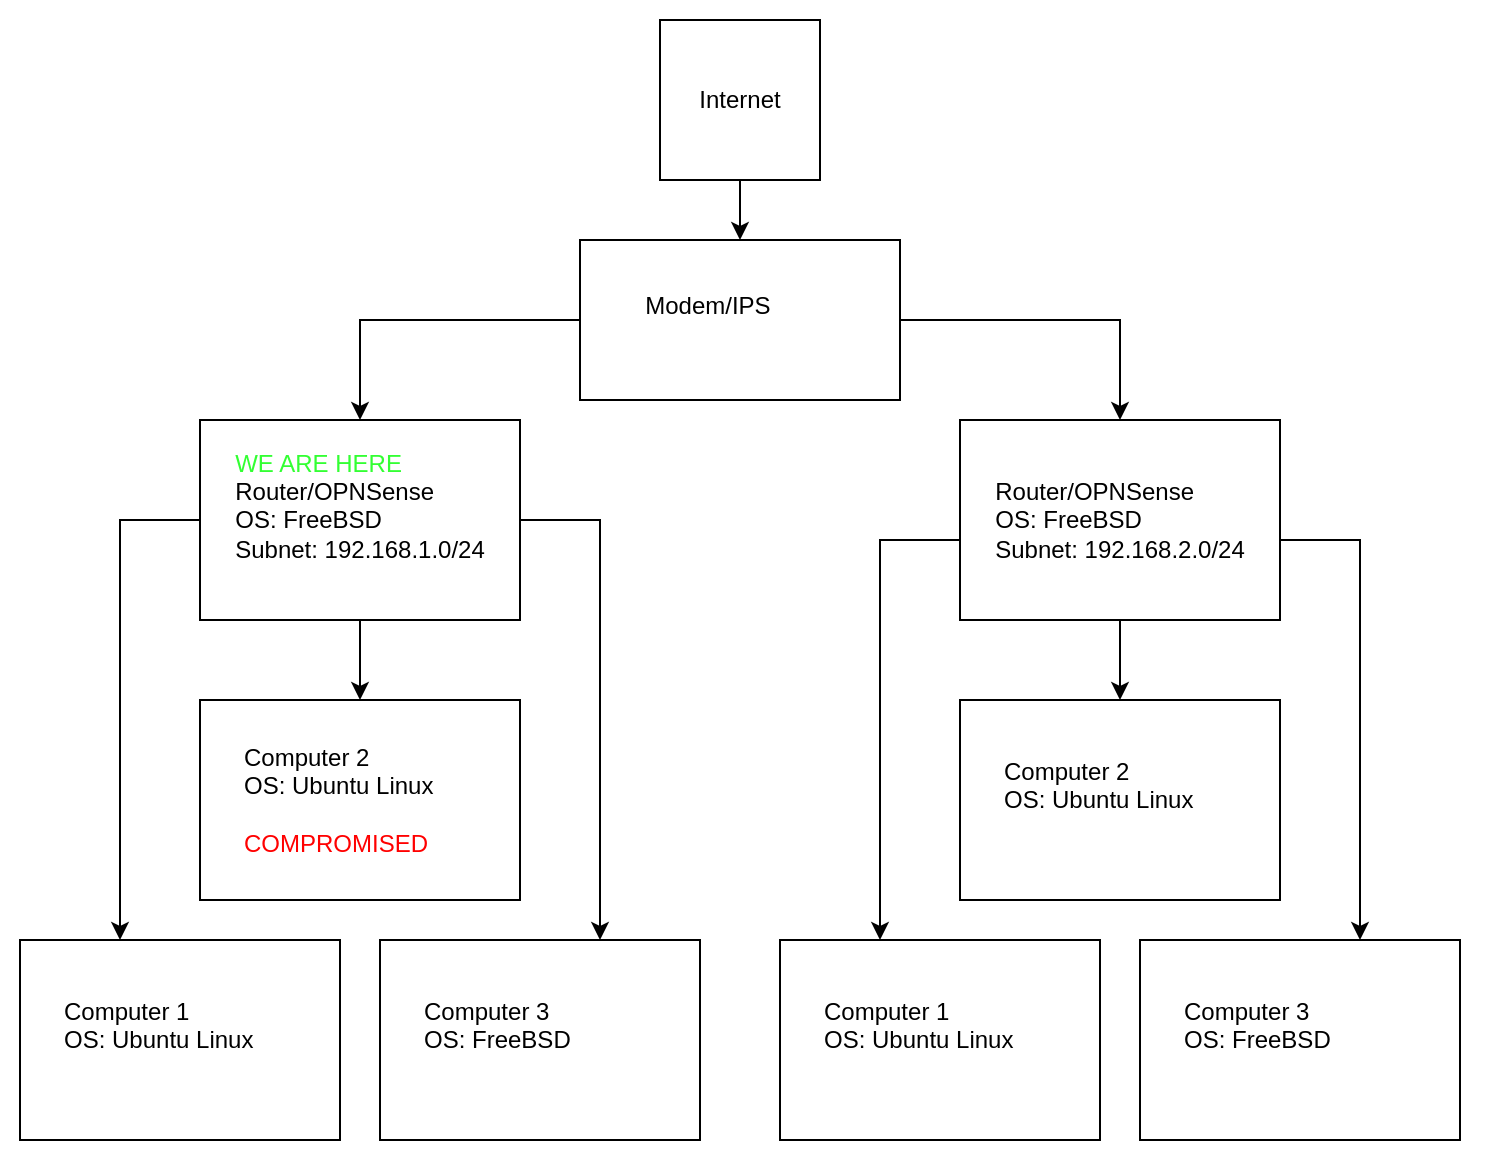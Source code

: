 <mxfile version="24.2.5" type="device" pages="2">
  <diagram id="8SfQDaL8yJ0VWGiJ6tuN" name="Version 2">
    <mxGraphModel dx="2156" dy="-153" grid="1" gridSize="10" guides="1" tooltips="1" connect="1" arrows="1" fold="1" page="1" pageScale="1" pageWidth="850" pageHeight="1100" math="0" shadow="0">
      <root>
        <mxCell id="0" />
        <mxCell id="1" parent="0" />
        <mxCell id="A4lelQJwvNIMnzoGcwI5-65" value="" style="group;strokeColor=none;strokeWidth=1;" parent="1" vertex="1" connectable="0">
          <mxGeometry x="-770" y="1270" width="750" height="580" as="geometry" />
        </mxCell>
        <mxCell id="A4lelQJwvNIMnzoGcwI5-63" value="" style="rounded=0;whiteSpace=wrap;html=1;fillColor=default;strokeColor=none;" parent="A4lelQJwvNIMnzoGcwI5-65" vertex="1">
          <mxGeometry width="750" height="580" as="geometry" />
        </mxCell>
        <mxCell id="A4lelQJwvNIMnzoGcwI5-62" value="" style="group" parent="A4lelQJwvNIMnzoGcwI5-65" vertex="1" connectable="0">
          <mxGeometry x="10" y="10" width="720" height="560" as="geometry" />
        </mxCell>
        <mxCell id="A4lelQJwvNIMnzoGcwI5-16" value="" style="group" parent="A4lelQJwvNIMnzoGcwI5-62" vertex="1" connectable="0">
          <mxGeometry x="320" width="80" height="80" as="geometry" />
        </mxCell>
        <mxCell id="A4lelQJwvNIMnzoGcwI5-17" value="" style="rounded=0;whiteSpace=wrap;html=1;" parent="A4lelQJwvNIMnzoGcwI5-16" vertex="1">
          <mxGeometry width="80" height="80" as="geometry" />
        </mxCell>
        <mxCell id="A4lelQJwvNIMnzoGcwI5-18" value="&lt;div style=&quot;text-align: left;&quot;&gt;Internet&lt;/div&gt;" style="text;html=1;align=center;verticalAlign=middle;whiteSpace=wrap;rounded=0;container=0;" parent="A4lelQJwvNIMnzoGcwI5-16" vertex="1">
          <mxGeometry width="80" height="80" as="geometry" />
        </mxCell>
        <mxCell id="A4lelQJwvNIMnzoGcwI5-19" value="" style="group" parent="A4lelQJwvNIMnzoGcwI5-62" vertex="1" connectable="0">
          <mxGeometry x="280" y="110" width="160" height="80" as="geometry" />
        </mxCell>
        <mxCell id="A4lelQJwvNIMnzoGcwI5-20" value="" style="rounded=0;whiteSpace=wrap;html=1;container=0;" parent="A4lelQJwvNIMnzoGcwI5-19" vertex="1">
          <mxGeometry width="160" height="80" as="geometry" />
        </mxCell>
        <mxCell id="A4lelQJwvNIMnzoGcwI5-21" value="&lt;div style=&quot;text-align: left;&quot;&gt;&lt;span style=&quot;background-color: initial;&quot;&gt;Modem/IPS&lt;/span&gt;&lt;br&gt;&lt;/div&gt;&lt;div style=&quot;text-align: left;&quot;&gt;&lt;span style=&quot;color: rgb(255, 255, 255); background-color: initial;&quot;&gt;IP: 192.168.100.1&lt;/span&gt;&lt;br&gt;&lt;/div&gt;" style="text;html=1;align=center;verticalAlign=middle;whiteSpace=wrap;rounded=0;container=0;" parent="A4lelQJwvNIMnzoGcwI5-19" vertex="1">
          <mxGeometry x="5" width="150" height="80" as="geometry" />
        </mxCell>
        <mxCell id="A4lelQJwvNIMnzoGcwI5-54" style="edgeStyle=orthogonalEdgeStyle;rounded=0;orthogonalLoop=1;jettySize=auto;html=1;entryX=0.5;entryY=0;entryDx=0;entryDy=0;" parent="A4lelQJwvNIMnzoGcwI5-62" source="A4lelQJwvNIMnzoGcwI5-20" target="A4lelQJwvNIMnzoGcwI5-10" edge="1">
          <mxGeometry relative="1" as="geometry" />
        </mxCell>
        <mxCell id="A4lelQJwvNIMnzoGcwI5-55" style="edgeStyle=orthogonalEdgeStyle;rounded=0;orthogonalLoop=1;jettySize=auto;html=1;" parent="A4lelQJwvNIMnzoGcwI5-62" source="A4lelQJwvNIMnzoGcwI5-20" target="A4lelQJwvNIMnzoGcwI5-49" edge="1">
          <mxGeometry relative="1" as="geometry" />
        </mxCell>
        <mxCell id="A4lelQJwvNIMnzoGcwI5-57" style="edgeStyle=orthogonalEdgeStyle;rounded=0;orthogonalLoop=1;jettySize=auto;html=1;entryX=0.5;entryY=0;entryDx=0;entryDy=0;" parent="A4lelQJwvNIMnzoGcwI5-62" source="A4lelQJwvNIMnzoGcwI5-18" target="A4lelQJwvNIMnzoGcwI5-21" edge="1">
          <mxGeometry relative="1" as="geometry" />
        </mxCell>
        <mxCell id="A4lelQJwvNIMnzoGcwI5-60" value="" style="group" parent="A4lelQJwvNIMnzoGcwI5-62" vertex="1" connectable="0">
          <mxGeometry y="200" width="340" height="360" as="geometry" />
        </mxCell>
        <mxCell id="A4lelQJwvNIMnzoGcwI5-26" value="" style="group" parent="A4lelQJwvNIMnzoGcwI5-60" vertex="1" connectable="0">
          <mxGeometry y="260" width="160" height="100" as="geometry" />
        </mxCell>
        <mxCell id="A4lelQJwvNIMnzoGcwI5-7" value="" style="rounded=0;whiteSpace=wrap;html=1;container=0;" parent="A4lelQJwvNIMnzoGcwI5-26" vertex="1">
          <mxGeometry width="160" height="100" as="geometry" />
        </mxCell>
        <mxCell id="A4lelQJwvNIMnzoGcwI5-8" value="Computer 1&lt;div&gt;OS: Ubuntu Linux&lt;/div&gt;&lt;div&gt;&lt;div&gt;&lt;font color=&quot;#ffffff&quot;&gt;IP: 192.168.1.X&lt;/font&gt;&lt;/div&gt;&lt;/div&gt;" style="text;html=1;align=left;verticalAlign=middle;whiteSpace=wrap;rounded=0;container=0;" parent="A4lelQJwvNIMnzoGcwI5-26" vertex="1">
          <mxGeometry x="20" width="120" height="100" as="geometry" />
        </mxCell>
        <mxCell id="A4lelQJwvNIMnzoGcwI5-27" value="" style="group" parent="A4lelQJwvNIMnzoGcwI5-60" vertex="1" connectable="0">
          <mxGeometry x="180" y="260" width="160" height="100" as="geometry" />
        </mxCell>
        <mxCell id="A4lelQJwvNIMnzoGcwI5-13" value="" style="rounded=0;whiteSpace=wrap;html=1;container=0;" parent="A4lelQJwvNIMnzoGcwI5-27" vertex="1">
          <mxGeometry width="160" height="100" as="geometry" />
        </mxCell>
        <mxCell id="A4lelQJwvNIMnzoGcwI5-14" value="Computer 3&lt;div&gt;OS: FreeBSD&lt;/div&gt;&lt;div&gt;&lt;div&gt;&lt;font color=&quot;#ffffff&quot;&gt;IP: 192.168.1.X&lt;/font&gt;&lt;/div&gt;&lt;/div&gt;" style="text;html=1;align=left;verticalAlign=middle;whiteSpace=wrap;rounded=0;container=0;" parent="A4lelQJwvNIMnzoGcwI5-27" vertex="1">
          <mxGeometry x="20" width="120" height="100" as="geometry" />
        </mxCell>
        <mxCell id="A4lelQJwvNIMnzoGcwI5-28" value="" style="group" parent="A4lelQJwvNIMnzoGcwI5-60" vertex="1" connectable="0">
          <mxGeometry x="90" y="140" width="160" height="100" as="geometry" />
        </mxCell>
        <mxCell id="A4lelQJwvNIMnzoGcwI5-11" value="" style="rounded=0;whiteSpace=wrap;html=1;container=0;" parent="A4lelQJwvNIMnzoGcwI5-28" vertex="1">
          <mxGeometry width="160" height="100" as="geometry" />
        </mxCell>
        <mxCell id="A4lelQJwvNIMnzoGcwI5-12" value="Computer 2&lt;div&gt;OS: Ubuntu Linux&lt;/div&gt;&lt;div&gt;&lt;div&gt;&lt;font color=&quot;#ffffff&quot;&gt;IP: 192.168.1.X&lt;/font&gt;&lt;/div&gt;&lt;/div&gt;&lt;div&gt;&lt;span style=&quot;color: rgb(255, 0, 0);&quot;&gt;COMPROMISED&lt;/span&gt;&lt;font color=&quot;#ffffff&quot;&gt;&lt;br&gt;&lt;/font&gt;&lt;/div&gt;" style="text;html=1;align=left;verticalAlign=middle;whiteSpace=wrap;rounded=0;container=0;" parent="A4lelQJwvNIMnzoGcwI5-28" vertex="1">
          <mxGeometry x="20" width="120" height="100" as="geometry" />
        </mxCell>
        <mxCell id="A4lelQJwvNIMnzoGcwI5-29" value="" style="group" parent="A4lelQJwvNIMnzoGcwI5-60" vertex="1" connectable="0">
          <mxGeometry x="90" width="160" height="100" as="geometry" />
        </mxCell>
        <mxCell id="A4lelQJwvNIMnzoGcwI5-9" value="" style="rounded=0;whiteSpace=wrap;html=1;container=0;" parent="A4lelQJwvNIMnzoGcwI5-29" vertex="1">
          <mxGeometry width="160" height="100" as="geometry" />
        </mxCell>
        <mxCell id="A4lelQJwvNIMnzoGcwI5-10" value="&lt;div style=&quot;text-align: left;&quot;&gt;&lt;font color=&quot;#33ff33&quot;&gt;WE ARE HERE&lt;/font&gt;&lt;/div&gt;&lt;div style=&quot;text-align: left;&quot;&gt;Router/OPNSense&lt;/div&gt;&lt;div style=&quot;text-align: left;&quot;&gt;OS: FreeBSD&lt;/div&gt;&lt;div style=&quot;text-align: left;&quot;&gt;Subnet: 192.168.1.0/24&lt;/div&gt;&lt;div style=&quot;text-align: left;&quot;&gt;&lt;font color=&quot;#ffffff&quot;&gt;IP: 192.168.1.1&lt;/font&gt;&lt;/div&gt;" style="text;html=1;align=center;verticalAlign=middle;whiteSpace=wrap;rounded=0;container=0;" parent="A4lelQJwvNIMnzoGcwI5-29" vertex="1">
          <mxGeometry x="10" width="140" height="100" as="geometry" />
        </mxCell>
        <mxCell id="A4lelQJwvNIMnzoGcwI5-34" style="edgeStyle=orthogonalEdgeStyle;rounded=0;orthogonalLoop=1;jettySize=auto;html=1;" parent="A4lelQJwvNIMnzoGcwI5-60" source="A4lelQJwvNIMnzoGcwI5-9" target="A4lelQJwvNIMnzoGcwI5-8" edge="1">
          <mxGeometry relative="1" as="geometry">
            <Array as="points">
              <mxPoint x="50" y="50" />
            </Array>
          </mxGeometry>
        </mxCell>
        <mxCell id="A4lelQJwvNIMnzoGcwI5-35" style="edgeStyle=orthogonalEdgeStyle;rounded=0;orthogonalLoop=1;jettySize=auto;html=1;" parent="A4lelQJwvNIMnzoGcwI5-60" source="A4lelQJwvNIMnzoGcwI5-9" target="A4lelQJwvNIMnzoGcwI5-14" edge="1">
          <mxGeometry relative="1" as="geometry">
            <Array as="points">
              <mxPoint x="290" y="50" />
            </Array>
          </mxGeometry>
        </mxCell>
        <mxCell id="A4lelQJwvNIMnzoGcwI5-36" style="edgeStyle=orthogonalEdgeStyle;rounded=0;orthogonalLoop=1;jettySize=auto;html=1;entryX=0.5;entryY=0;entryDx=0;entryDy=0;" parent="A4lelQJwvNIMnzoGcwI5-60" source="A4lelQJwvNIMnzoGcwI5-10" target="A4lelQJwvNIMnzoGcwI5-12" edge="1">
          <mxGeometry relative="1" as="geometry" />
        </mxCell>
        <mxCell id="A4lelQJwvNIMnzoGcwI5-61" value="" style="group" parent="A4lelQJwvNIMnzoGcwI5-62" vertex="1" connectable="0">
          <mxGeometry x="380" y="200" width="340" height="360" as="geometry" />
        </mxCell>
        <mxCell id="A4lelQJwvNIMnzoGcwI5-38" value="" style="group" parent="A4lelQJwvNIMnzoGcwI5-61" vertex="1" connectable="0">
          <mxGeometry y="260" width="160" height="100" as="geometry" />
        </mxCell>
        <mxCell id="A4lelQJwvNIMnzoGcwI5-39" value="" style="rounded=0;whiteSpace=wrap;html=1;container=0;" parent="A4lelQJwvNIMnzoGcwI5-38" vertex="1">
          <mxGeometry width="160" height="100" as="geometry" />
        </mxCell>
        <mxCell id="A4lelQJwvNIMnzoGcwI5-40" value="Computer 1&lt;div&gt;OS: Ubuntu Linux&lt;/div&gt;&lt;div&gt;&lt;div&gt;&lt;font color=&quot;#ffffff&quot;&gt;IP: 192.168.2.X&lt;/font&gt;&lt;/div&gt;&lt;/div&gt;" style="text;html=1;align=left;verticalAlign=middle;whiteSpace=wrap;rounded=0;container=0;" parent="A4lelQJwvNIMnzoGcwI5-38" vertex="1">
          <mxGeometry x="20" width="120" height="100" as="geometry" />
        </mxCell>
        <mxCell id="A4lelQJwvNIMnzoGcwI5-41" value="" style="group" parent="A4lelQJwvNIMnzoGcwI5-61" vertex="1" connectable="0">
          <mxGeometry x="180" y="260" width="160" height="100" as="geometry" />
        </mxCell>
        <mxCell id="A4lelQJwvNIMnzoGcwI5-42" value="" style="rounded=0;whiteSpace=wrap;html=1;container=0;" parent="A4lelQJwvNIMnzoGcwI5-41" vertex="1">
          <mxGeometry width="160" height="100" as="geometry" />
        </mxCell>
        <mxCell id="A4lelQJwvNIMnzoGcwI5-43" value="Computer 3&lt;div&gt;OS: FreeBSD&lt;/div&gt;&lt;div&gt;&lt;div&gt;&lt;font color=&quot;#ffffff&quot;&gt;IP: 192.168.2.X&lt;/font&gt;&lt;/div&gt;&lt;/div&gt;" style="text;html=1;align=left;verticalAlign=middle;whiteSpace=wrap;rounded=0;container=0;" parent="A4lelQJwvNIMnzoGcwI5-41" vertex="1">
          <mxGeometry x="20" width="120" height="100" as="geometry" />
        </mxCell>
        <mxCell id="A4lelQJwvNIMnzoGcwI5-44" value="" style="group" parent="A4lelQJwvNIMnzoGcwI5-61" vertex="1" connectable="0">
          <mxGeometry x="90" y="140" width="160" height="100" as="geometry" />
        </mxCell>
        <mxCell id="A4lelQJwvNIMnzoGcwI5-45" value="" style="rounded=0;whiteSpace=wrap;html=1;container=0;" parent="A4lelQJwvNIMnzoGcwI5-44" vertex="1">
          <mxGeometry width="160" height="100" as="geometry" />
        </mxCell>
        <mxCell id="A4lelQJwvNIMnzoGcwI5-46" value="Computer 2&lt;div&gt;OS: Ubuntu Linux&lt;/div&gt;&lt;div&gt;&lt;div&gt;&lt;font color=&quot;#ffffff&quot;&gt;IP: 192.168.2.X&lt;/font&gt;&lt;/div&gt;&lt;/div&gt;" style="text;html=1;align=left;verticalAlign=middle;whiteSpace=wrap;rounded=0;container=0;" parent="A4lelQJwvNIMnzoGcwI5-44" vertex="1">
          <mxGeometry x="20" width="120" height="100" as="geometry" />
        </mxCell>
        <mxCell id="A4lelQJwvNIMnzoGcwI5-47" value="" style="group" parent="A4lelQJwvNIMnzoGcwI5-61" vertex="1" connectable="0">
          <mxGeometry x="90" width="160" height="100" as="geometry" />
        </mxCell>
        <mxCell id="A4lelQJwvNIMnzoGcwI5-48" value="" style="rounded=0;whiteSpace=wrap;html=1;container=0;" parent="A4lelQJwvNIMnzoGcwI5-47" vertex="1">
          <mxGeometry width="160" height="100" as="geometry" />
        </mxCell>
        <mxCell id="A4lelQJwvNIMnzoGcwI5-49" value="&lt;div style=&quot;text-align: left;&quot;&gt;&lt;br&gt;&lt;/div&gt;&lt;div style=&quot;text-align: left;&quot;&gt;Router/OPNSense&lt;/div&gt;&lt;div style=&quot;text-align: left;&quot;&gt;OS: FreeBSD&lt;/div&gt;&lt;div style=&quot;text-align: left;&quot;&gt;Subnet: 192.168.2.0/24&lt;/div&gt;&lt;div style=&quot;text-align: left;&quot;&gt;&lt;font color=&quot;#ffffff&quot;&gt;IP: 192.168.2.1&lt;/font&gt;&lt;/div&gt;" style="text;html=1;align=center;verticalAlign=middle;whiteSpace=wrap;rounded=0;container=0;" parent="A4lelQJwvNIMnzoGcwI5-47" vertex="1">
          <mxGeometry x="10" width="140" height="100" as="geometry" />
        </mxCell>
        <mxCell id="A4lelQJwvNIMnzoGcwI5-52" style="edgeStyle=orthogonalEdgeStyle;rounded=0;orthogonalLoop=1;jettySize=auto;html=1;entryX=0.5;entryY=0;entryDx=0;entryDy=0;" parent="A4lelQJwvNIMnzoGcwI5-61" source="A4lelQJwvNIMnzoGcwI5-49" target="A4lelQJwvNIMnzoGcwI5-46" edge="1">
          <mxGeometry relative="1" as="geometry" />
        </mxCell>
        <mxCell id="A4lelQJwvNIMnzoGcwI5-58" style="edgeStyle=orthogonalEdgeStyle;rounded=0;orthogonalLoop=1;jettySize=auto;html=1;entryX=0.25;entryY=0;entryDx=0;entryDy=0;" parent="A4lelQJwvNIMnzoGcwI5-61" source="A4lelQJwvNIMnzoGcwI5-48" target="A4lelQJwvNIMnzoGcwI5-40" edge="1">
          <mxGeometry relative="1" as="geometry">
            <Array as="points">
              <mxPoint x="50" y="60" />
            </Array>
          </mxGeometry>
        </mxCell>
        <mxCell id="A4lelQJwvNIMnzoGcwI5-59" style="edgeStyle=orthogonalEdgeStyle;rounded=0;orthogonalLoop=1;jettySize=auto;html=1;entryX=0.75;entryY=0;entryDx=0;entryDy=0;" parent="A4lelQJwvNIMnzoGcwI5-61" source="A4lelQJwvNIMnzoGcwI5-48" target="A4lelQJwvNIMnzoGcwI5-43" edge="1">
          <mxGeometry relative="1" as="geometry">
            <Array as="points">
              <mxPoint x="290" y="60" />
            </Array>
          </mxGeometry>
        </mxCell>
      </root>
    </mxGraphModel>
  </diagram>
  <diagram name="Version 1" id="wc0vTxO_sVqjLhbFtvPq">
    <mxGraphModel dx="2156" dy="947" grid="1" gridSize="10" guides="1" tooltips="1" connect="1" arrows="1" fold="1" page="1" pageScale="1" pageWidth="850" pageHeight="1100" math="0" shadow="0">
      <root>
        <mxCell id="0" />
        <mxCell id="1" parent="0" />
        <mxCell id="o5J6GBUeD3QkUXqTrO9f-64" value="" style="rounded=0;whiteSpace=wrap;html=1;" parent="1" vertex="1">
          <mxGeometry x="-700" y="1100" width="520" height="500" as="geometry" />
        </mxCell>
        <mxCell id="o5J6GBUeD3QkUXqTrO9f-48" value="" style="group" parent="1" vertex="1" connectable="0">
          <mxGeometry x="-680" y="1200" width="480" height="380" as="geometry" />
        </mxCell>
        <mxCell id="o5J6GBUeD3QkUXqTrO9f-41" value="" style="rounded=0;whiteSpace=wrap;html=1;container=0;" parent="o5J6GBUeD3QkUXqTrO9f-48" vertex="1">
          <mxGeometry width="480" height="380" as="geometry" />
        </mxCell>
        <mxCell id="o5J6GBUeD3QkUXqTrO9f-43" style="edgeStyle=orthogonalEdgeStyle;rounded=0;orthogonalLoop=1;jettySize=auto;html=1;exitX=0;exitY=0.5;exitDx=0;exitDy=0;entryX=1;entryY=0.5;entryDx=0;entryDy=0;" parent="o5J6GBUeD3QkUXqTrO9f-48" source="o5J6GBUeD3QkUXqTrO9f-29" target="o5J6GBUeD3QkUXqTrO9f-33" edge="1">
          <mxGeometry relative="1" as="geometry" />
        </mxCell>
        <mxCell id="o5J6GBUeD3QkUXqTrO9f-44" style="rounded=0;orthogonalLoop=1;jettySize=auto;html=1;exitX=0;exitY=0;exitDx=0;exitDy=0;entryX=1;entryY=1;entryDx=0;entryDy=0;" parent="o5J6GBUeD3QkUXqTrO9f-48" source="o5J6GBUeD3QkUXqTrO9f-39" target="o5J6GBUeD3QkUXqTrO9f-33" edge="1">
          <mxGeometry relative="1" as="geometry" />
        </mxCell>
        <mxCell id="o5J6GBUeD3QkUXqTrO9f-45" style="edgeStyle=orthogonalEdgeStyle;rounded=0;orthogonalLoop=1;jettySize=auto;html=1;entryX=0.5;entryY=1;entryDx=0;entryDy=0;" parent="o5J6GBUeD3QkUXqTrO9f-48" source="o5J6GBUeD3QkUXqTrO9f-36" target="o5J6GBUeD3QkUXqTrO9f-33" edge="1">
          <mxGeometry relative="1" as="geometry" />
        </mxCell>
        <mxCell id="o5J6GBUeD3QkUXqTrO9f-29" value="" style="rounded=0;whiteSpace=wrap;html=1;container=0;" parent="o5J6GBUeD3QkUXqTrO9f-48" vertex="1">
          <mxGeometry x="280" y="80" width="160" height="100" as="geometry" />
        </mxCell>
        <mxCell id="o5J6GBUeD3QkUXqTrO9f-30" value="Computer 1&lt;div&gt;OS: Ubuntu Linux&lt;/div&gt;&lt;div&gt;&lt;div&gt;&lt;font color=&quot;#ffffff&quot;&gt;IP: 192.168.1.X&lt;/font&gt;&lt;/div&gt;&lt;/div&gt;" style="text;html=1;align=left;verticalAlign=middle;whiteSpace=wrap;rounded=0;container=0;" parent="o5J6GBUeD3QkUXqTrO9f-48" vertex="1">
          <mxGeometry x="300" y="80" width="120" height="100" as="geometry" />
        </mxCell>
        <mxCell id="o5J6GBUeD3QkUXqTrO9f-33" value="" style="rounded=0;whiteSpace=wrap;html=1;container=0;" parent="o5J6GBUeD3QkUXqTrO9f-48" vertex="1">
          <mxGeometry x="40" y="80" width="160" height="100" as="geometry" />
        </mxCell>
        <mxCell id="o5J6GBUeD3QkUXqTrO9f-34" value="&lt;div style=&quot;text-align: left;&quot;&gt;&lt;br&gt;&lt;/div&gt;&lt;div style=&quot;text-align: left;&quot;&gt;Router/OPNSense&lt;/div&gt;&lt;div style=&quot;text-align: left;&quot;&gt;OS: FreeBSD&lt;/div&gt;&lt;div style=&quot;text-align: left;&quot;&gt;&lt;font color=&quot;#ffffff&quot;&gt;IP: 192.168.1.1&lt;/font&gt;&lt;/div&gt;" style="text;html=1;align=center;verticalAlign=middle;whiteSpace=wrap;rounded=0;container=0;" parent="o5J6GBUeD3QkUXqTrO9f-48" vertex="1">
          <mxGeometry x="60" y="80" width="120" height="100" as="geometry" />
        </mxCell>
        <mxCell id="o5J6GBUeD3QkUXqTrO9f-36" value="" style="rounded=0;whiteSpace=wrap;html=1;container=0;" parent="o5J6GBUeD3QkUXqTrO9f-48" vertex="1">
          <mxGeometry x="40" y="240" width="160" height="100" as="geometry" />
        </mxCell>
        <mxCell id="o5J6GBUeD3QkUXqTrO9f-37" value="Computer 2&lt;div&gt;OS: Ubuntu Linux&lt;/div&gt;&lt;div&gt;&lt;div&gt;&lt;font color=&quot;#ffffff&quot;&gt;IP: 192.168.1.X&lt;/font&gt;&lt;/div&gt;&lt;/div&gt;&lt;div&gt;&lt;span style=&quot;color: rgb(255, 0, 0);&quot;&gt;COMPROMISED&lt;/span&gt;&lt;font color=&quot;#ffffff&quot;&gt;&lt;br&gt;&lt;/font&gt;&lt;/div&gt;" style="text;html=1;align=left;verticalAlign=middle;whiteSpace=wrap;rounded=0;container=0;" parent="o5J6GBUeD3QkUXqTrO9f-48" vertex="1">
          <mxGeometry x="60" y="240" width="120" height="100" as="geometry" />
        </mxCell>
        <mxCell id="o5J6GBUeD3QkUXqTrO9f-39" value="" style="rounded=0;whiteSpace=wrap;html=1;container=0;" parent="o5J6GBUeD3QkUXqTrO9f-48" vertex="1">
          <mxGeometry x="280" y="240" width="160" height="100" as="geometry" />
        </mxCell>
        <mxCell id="o5J6GBUeD3QkUXqTrO9f-40" value="Computer 3&lt;div&gt;OS: FreeBSD&lt;/div&gt;&lt;div&gt;&lt;div&gt;&lt;font color=&quot;#ffffff&quot;&gt;IP: 192.168.1.X&lt;/font&gt;&lt;/div&gt;&lt;/div&gt;" style="text;html=1;align=left;verticalAlign=middle;whiteSpace=wrap;rounded=0;container=0;" parent="o5J6GBUeD3QkUXqTrO9f-48" vertex="1">
          <mxGeometry x="300" y="240" width="120" height="100" as="geometry" />
        </mxCell>
        <mxCell id="o5J6GBUeD3QkUXqTrO9f-49" value="&lt;div style=&quot;&quot;&gt;&lt;font color=&quot;#00ff00&quot;&gt;WE ARE HERE&lt;/font&gt;&lt;/div&gt;&lt;div style=&quot;&quot;&gt;Subnet: 192.168.1.0/24&lt;/div&gt;" style="text;html=1;align=center;verticalAlign=middle;whiteSpace=wrap;rounded=0;container=0;" parent="o5J6GBUeD3QkUXqTrO9f-48" vertex="1">
          <mxGeometry x="175" width="130" height="80" as="geometry" />
        </mxCell>
        <mxCell id="o5J6GBUeD3QkUXqTrO9f-72" value="" style="group" parent="1" vertex="1" connectable="0">
          <mxGeometry x="-490" y="1010" width="80" height="80" as="geometry" />
        </mxCell>
        <mxCell id="o5J6GBUeD3QkUXqTrO9f-69" value="" style="rounded=0;whiteSpace=wrap;html=1;" parent="o5J6GBUeD3QkUXqTrO9f-72" vertex="1">
          <mxGeometry width="80" height="80" as="geometry" />
        </mxCell>
        <mxCell id="o5J6GBUeD3QkUXqTrO9f-70" value="&lt;div style=&quot;text-align: left;&quot;&gt;Internet&lt;/div&gt;" style="text;html=1;align=center;verticalAlign=middle;whiteSpace=wrap;rounded=0;container=0;" parent="o5J6GBUeD3QkUXqTrO9f-72" vertex="1">
          <mxGeometry width="80" height="80" as="geometry" />
        </mxCell>
        <mxCell id="o5J6GBUeD3QkUXqTrO9f-77" value="" style="group" parent="1" vertex="1" connectable="0">
          <mxGeometry x="-680" y="1120" width="160" height="60" as="geometry" />
        </mxCell>
        <mxCell id="o5J6GBUeD3QkUXqTrO9f-66" value="" style="rounded=0;whiteSpace=wrap;html=1;container=0;" parent="o5J6GBUeD3QkUXqTrO9f-77" vertex="1">
          <mxGeometry width="160" height="60" as="geometry" />
        </mxCell>
        <mxCell id="o5J6GBUeD3QkUXqTrO9f-67" value="&lt;div style=&quot;text-align: left;&quot;&gt;&lt;span style=&quot;background-color: initial;&quot;&gt;Modem/IPS&lt;/span&gt;&lt;br&gt;&lt;/div&gt;&lt;div style=&quot;text-align: left;&quot;&gt;&lt;font color=&quot;#ffffff&quot;&gt;IP: 192.168.100.1&lt;/font&gt;&lt;/div&gt;" style="text;html=1;align=center;verticalAlign=middle;whiteSpace=wrap;rounded=0;container=0;" parent="o5J6GBUeD3QkUXqTrO9f-77" vertex="1">
          <mxGeometry x="20" width="120" height="60" as="geometry" />
        </mxCell>
        <mxCell id="o5J6GBUeD3QkUXqTrO9f-79" style="edgeStyle=orthogonalEdgeStyle;rounded=0;orthogonalLoop=1;jettySize=auto;html=1;entryX=0.5;entryY=1;entryDx=0;entryDy=0;" parent="1" source="o5J6GBUeD3QkUXqTrO9f-34" target="o5J6GBUeD3QkUXqTrO9f-67" edge="1">
          <mxGeometry relative="1" as="geometry" />
        </mxCell>
        <mxCell id="o5J6GBUeD3QkUXqTrO9f-78" style="edgeStyle=orthogonalEdgeStyle;rounded=0;orthogonalLoop=1;jettySize=auto;html=1;exitX=0.5;exitY=0;exitDx=0;exitDy=0;entryX=0;entryY=0.5;entryDx=0;entryDy=0;" parent="1" source="o5J6GBUeD3QkUXqTrO9f-67" target="o5J6GBUeD3QkUXqTrO9f-70" edge="1">
          <mxGeometry relative="1" as="geometry">
            <mxPoint x="-559.667" y="1060.0" as="targetPoint" />
          </mxGeometry>
        </mxCell>
        <mxCell id="o5J6GBUeD3QkUXqTrO9f-94" value="&lt;div style=&quot;&quot;&gt;&lt;span style=&quot;background-color: initial;&quot;&gt;Subnet: 192.168.100.0/16&lt;/span&gt;&lt;br&gt;&lt;/div&gt;" style="text;html=1;align=center;verticalAlign=middle;whiteSpace=wrap;rounded=0;container=0;" parent="1" vertex="1">
          <mxGeometry x="-505" y="1110" width="130" height="80" as="geometry" />
        </mxCell>
      </root>
    </mxGraphModel>
  </diagram>
</mxfile>
